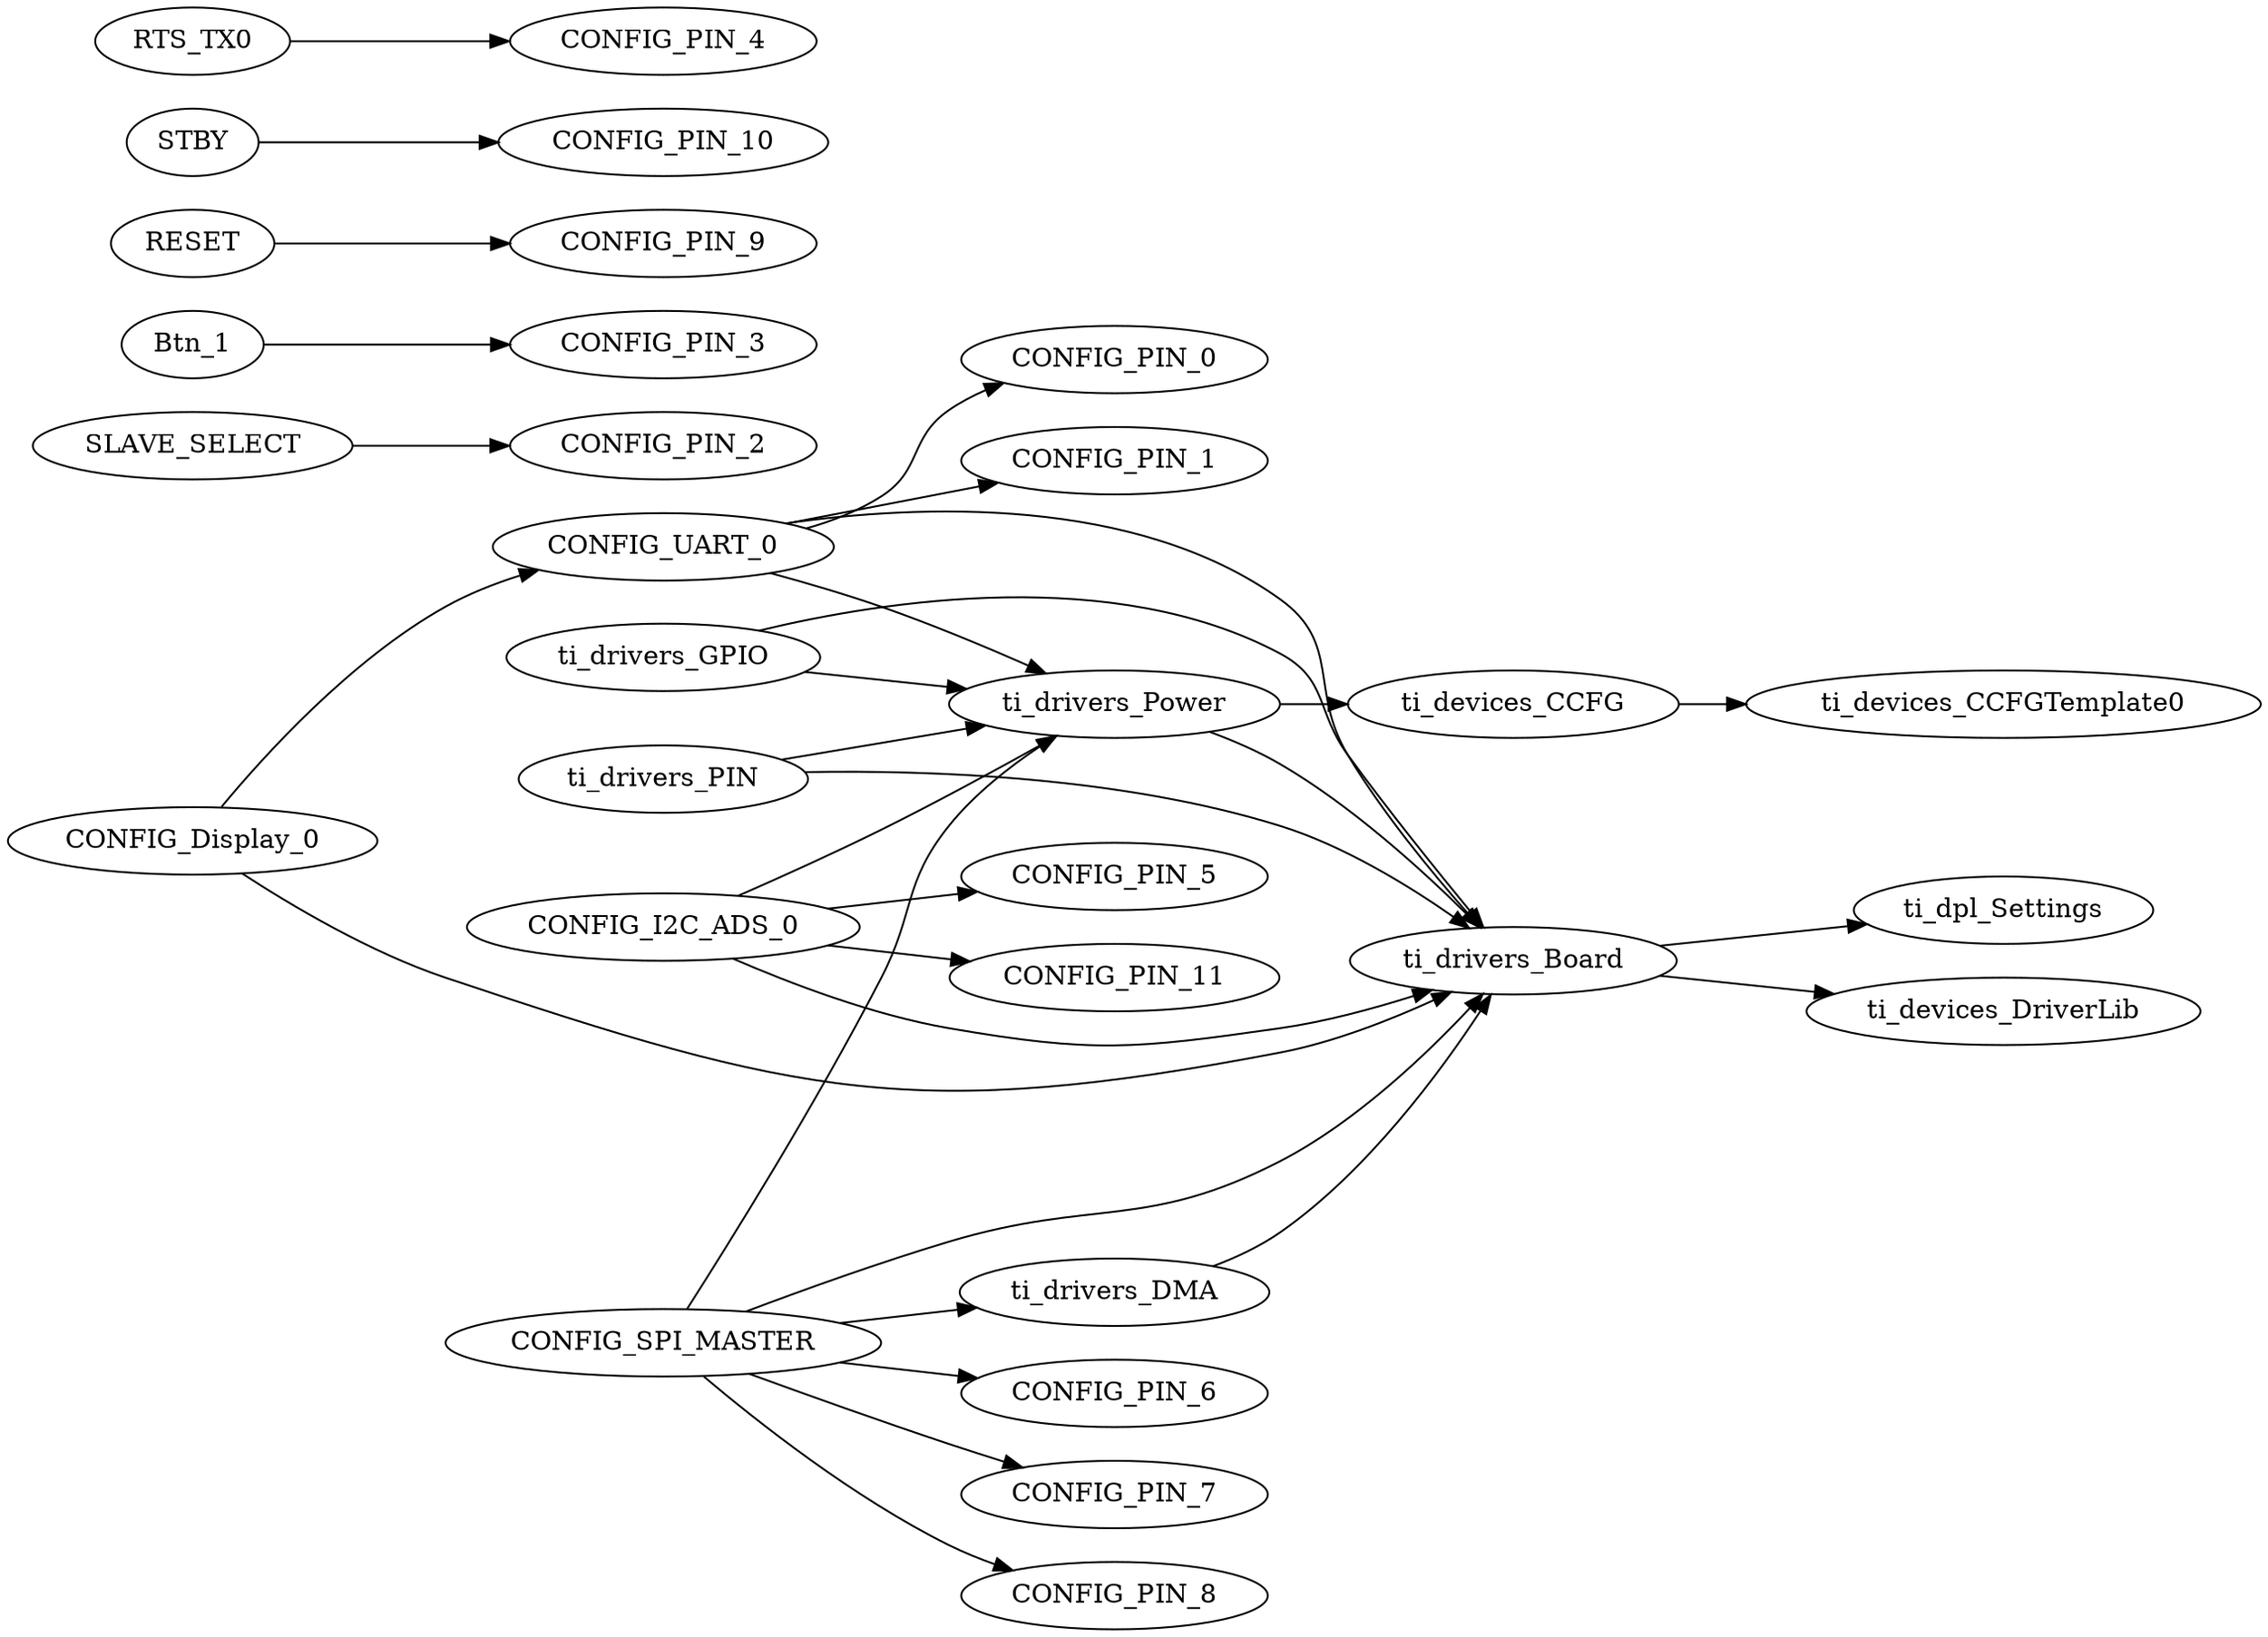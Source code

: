 digraph Model
{
    graph[rankdir=LR]

    // mod.$name=/ti/devices/CCFG
    ti_devices_CCFG -> ti_devices_CCFGTemplate0

    // mod.$name=/ti/devices/CCFGTemplate

    // mod.$name=/ti/devices/DriverLib

    // mod.$name=/ti/display/Display
    CONFIG_Display_0 -> ti_drivers_Board
    CONFIG_Display_0 -> CONFIG_UART_0

    // mod.$name=/ti/dpl/Settings

    // mod.$name=/ti/drivers/Board
    ti_drivers_Board -> ti_devices_DriverLib
    ti_drivers_Board -> ti_dpl_Settings

    // mod.$name=/ti/drivers/DMA
    ti_drivers_DMA -> ti_drivers_Board

    // mod.$name=/ti/drivers/GPIO
    ti_drivers_GPIO -> ti_drivers_Power
    ti_drivers_GPIO -> ti_drivers_Board
    SLAVE_SELECT -> CONFIG_PIN_2
    Btn_1 -> CONFIG_PIN_3
    RESET -> CONFIG_PIN_9
    STBY -> CONFIG_PIN_10
    RTS_TX0 -> CONFIG_PIN_4

    // mod.$name=/ti/drivers/I2C
    CONFIG_I2C_ADS_0 -> ti_drivers_Power
    CONFIG_I2C_ADS_0 -> ti_drivers_Board
    CONFIG_I2C_ADS_0 -> CONFIG_PIN_5
    CONFIG_I2C_ADS_0 -> CONFIG_PIN_11

    // mod.$name=/ti/drivers/PIN
    ti_drivers_PIN -> ti_drivers_Power
    ti_drivers_PIN -> ti_drivers_Board

    // mod.$name=/ti/drivers/Power
    ti_drivers_Power -> ti_devices_CCFG
    ti_drivers_Power -> ti_drivers_Board

    // mod.$name=/ti/drivers/RTOS

    // mod.$name=/ti/drivers/SPI
    CONFIG_SPI_MASTER -> ti_drivers_DMA
    CONFIG_SPI_MASTER -> ti_drivers_Power
    CONFIG_SPI_MASTER -> ti_drivers_Board
    CONFIG_SPI_MASTER -> CONFIG_PIN_6
    CONFIG_SPI_MASTER -> CONFIG_PIN_7
    CONFIG_SPI_MASTER -> CONFIG_PIN_8

    // mod.$name=/ti/drivers/UART
    CONFIG_UART_0 -> ti_drivers_Power
    CONFIG_UART_0 -> ti_drivers_Board
    CONFIG_UART_0 -> CONFIG_PIN_0
    CONFIG_UART_0 -> CONFIG_PIN_1
}
